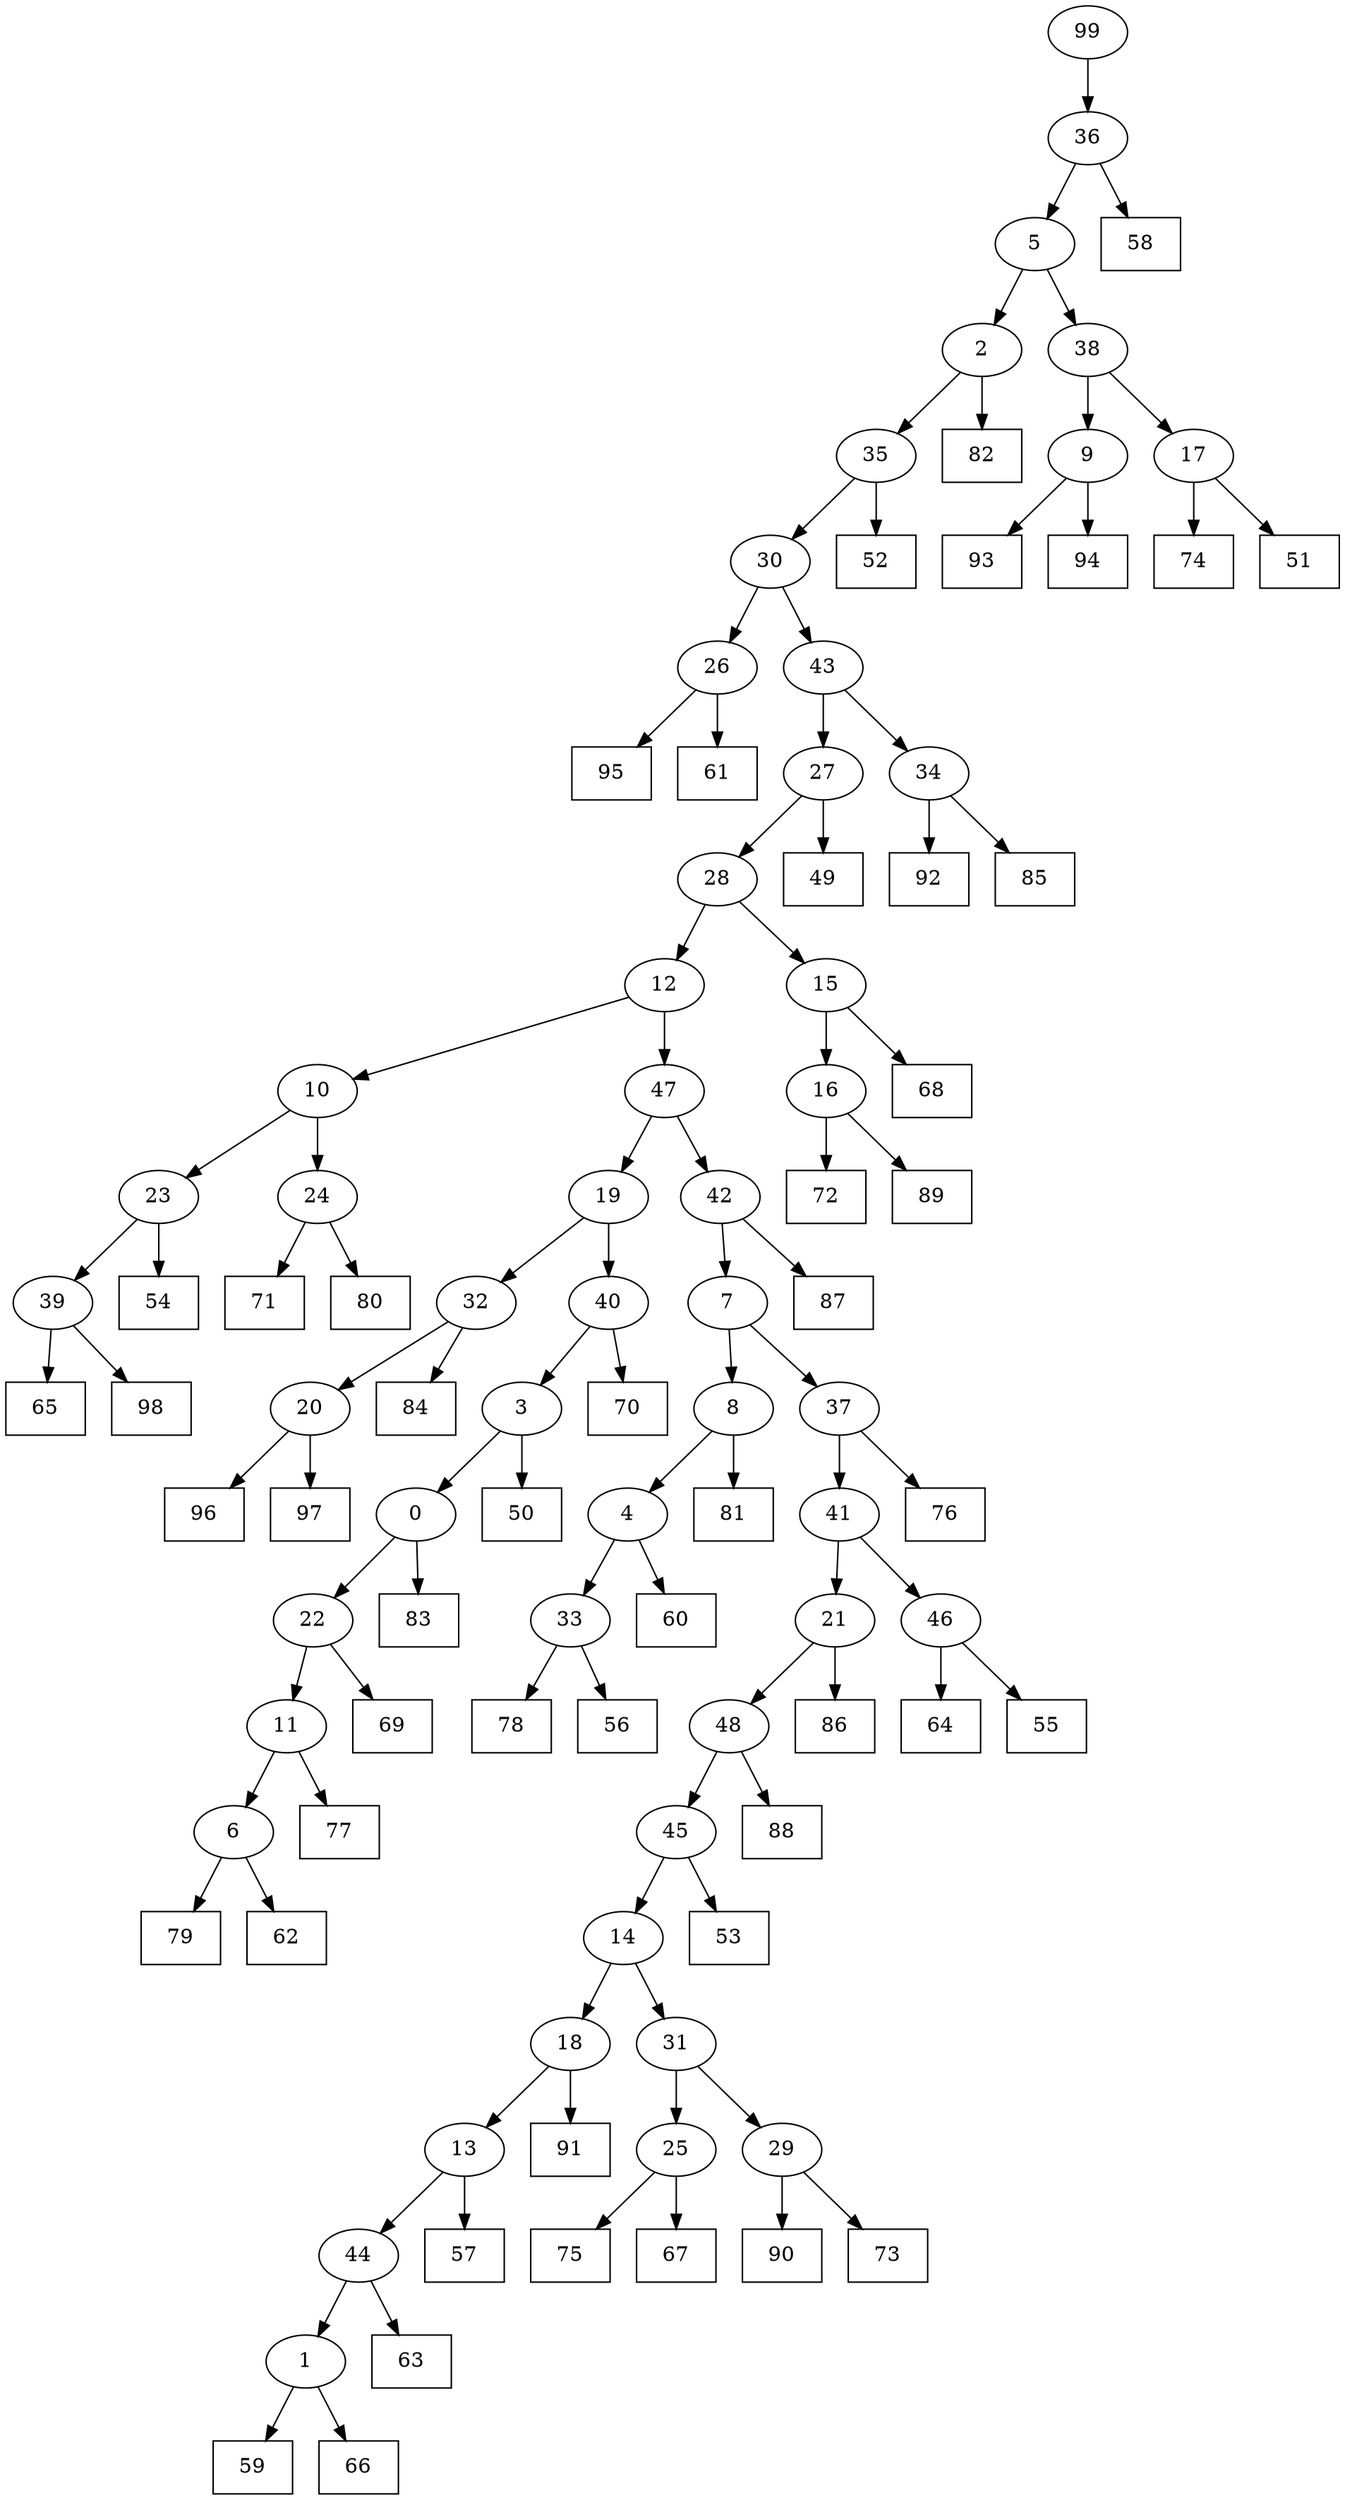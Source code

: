 digraph G {
0[label="0"];
1[label="1"];
2[label="2"];
3[label="3"];
4[label="4"];
5[label="5"];
6[label="6"];
7[label="7"];
8[label="8"];
9[label="9"];
10[label="10"];
11[label="11"];
12[label="12"];
13[label="13"];
14[label="14"];
15[label="15"];
16[label="16"];
17[label="17"];
18[label="18"];
19[label="19"];
20[label="20"];
21[label="21"];
22[label="22"];
23[label="23"];
24[label="24"];
25[label="25"];
26[label="26"];
27[label="27"];
28[label="28"];
29[label="29"];
30[label="30"];
31[label="31"];
32[label="32"];
33[label="33"];
34[label="34"];
35[label="35"];
36[label="36"];
37[label="37"];
38[label="38"];
39[label="39"];
40[label="40"];
41[label="41"];
42[label="42"];
43[label="43"];
44[label="44"];
45[label="45"];
46[label="46"];
47[label="47"];
48[label="48"];
49[shape=box,label="86"];
50[shape=box,label="74"];
51[shape=box,label="65"];
52[shape=box,label="76"];
53[shape=box,label="63"];
54[shape=box,label="71"];
55[shape=box,label="96"];
56[shape=box,label="57"];
57[shape=box,label="72"];
58[shape=box,label="97"];
59[shape=box,label="87"];
60[shape=box,label="60"];
61[shape=box,label="90"];
62[shape=box,label="91"];
63[shape=box,label="68"];
64[shape=box,label="88"];
65[shape=box,label="53"];
66[shape=box,label="75"];
67[shape=box,label="59"];
68[shape=box,label="93"];
69[shape=box,label="95"];
70[shape=box,label="67"];
71[shape=box,label="94"];
72[shape=box,label="58"];
73[shape=box,label="70"];
74[shape=box,label="81"];
75[shape=box,label="50"];
76[shape=box,label="78"];
77[shape=box,label="51"];
78[shape=box,label="54"];
79[shape=box,label="92"];
80[shape=box,label="98"];
81[shape=box,label="80"];
82[shape=box,label="69"];
83[shape=box,label="64"];
84[shape=box,label="85"];
85[shape=box,label="79"];
86[shape=box,label="66"];
87[shape=box,label="73"];
88[shape=box,label="77"];
89[shape=box,label="83"];
90[shape=box,label="56"];
91[shape=box,label="89"];
92[shape=box,label="61"];
93[shape=box,label="84"];
94[shape=box,label="82"];
95[shape=box,label="55"];
96[shape=box,label="49"];
97[shape=box,label="62"];
98[shape=box,label="52"];
99[label="99"];
6->97 ;
3->75 ;
4->60 ;
24->81 ;
36->72 ;
46->83 ;
47->42 ;
14->18 ;
18->62 ;
33->90 ;
43->34 ;
40->73 ;
26->69 ;
34->84 ;
26->92 ;
0->89 ;
33->76 ;
9->68 ;
20->55 ;
31->29 ;
12->47 ;
13->56 ;
22->82 ;
30->26 ;
4->33 ;
31->25 ;
8->4 ;
46->95 ;
25->66 ;
29->87 ;
23->78 ;
11->88 ;
10->24 ;
44->53 ;
2->94 ;
10->23 ;
7->37 ;
37->52 ;
16->57 ;
32->93 ;
28->12 ;
9->71 ;
1->86 ;
21->48 ;
48->64 ;
42->59 ;
20->58 ;
16->91 ;
42->7 ;
7->8 ;
29->61 ;
41->21 ;
17->77 ;
5->2 ;
2->35 ;
21->49 ;
0->22 ;
22->11 ;
34->79 ;
37->41 ;
41->46 ;
44->1 ;
1->67 ;
43->27 ;
19->40 ;
39->51 ;
18->13 ;
13->44 ;
15->63 ;
23->39 ;
39->80 ;
19->32 ;
15->16 ;
32->20 ;
35->30 ;
24->54 ;
48->45 ;
45->65 ;
8->74 ;
40->3 ;
3->0 ;
35->98 ;
11->6 ;
6->85 ;
25->70 ;
5->38 ;
38->9 ;
27->96 ;
27->28 ;
28->15 ;
47->19 ;
99->36 ;
36->5 ;
30->43 ;
45->14 ;
14->31 ;
12->10 ;
38->17 ;
17->50 ;
}
